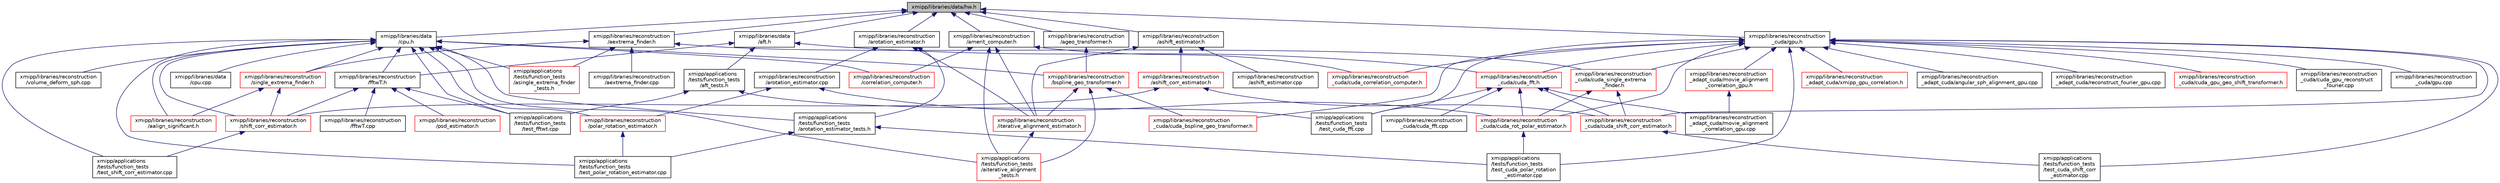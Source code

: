 digraph "xmipp/libraries/data/hw.h"
{
  edge [fontname="Helvetica",fontsize="10",labelfontname="Helvetica",labelfontsize="10"];
  node [fontname="Helvetica",fontsize="10",shape=record];
  Node3 [label="xmipp/libraries/data/hw.h",height=0.2,width=0.4,color="black", fillcolor="grey75", style="filled", fontcolor="black"];
  Node3 -> Node4 [dir="back",color="midnightblue",fontsize="10",style="solid",fontname="Helvetica"];
  Node4 [label="xmipp/libraries/data\l/aft.h",height=0.2,width=0.4,color="black", fillcolor="white", style="filled",URL="$aft_8h.html"];
  Node4 -> Node5 [dir="back",color="midnightblue",fontsize="10",style="solid",fontname="Helvetica"];
  Node5 [label="xmipp/applications\l/tests/function_tests\l/aft_tests.h",height=0.2,width=0.4,color="black", fillcolor="white", style="filled",URL="$aft__tests_8h.html"];
  Node5 -> Node6 [dir="back",color="midnightblue",fontsize="10",style="solid",fontname="Helvetica"];
  Node6 [label="xmipp/applications\l/tests/function_tests\l/test_cuda_fft.cpp",height=0.2,width=0.4,color="black", fillcolor="white", style="filled",URL="$test__cuda__fft_8cpp.html"];
  Node5 -> Node7 [dir="back",color="midnightblue",fontsize="10",style="solid",fontname="Helvetica"];
  Node7 [label="xmipp/applications\l/tests/function_tests\l/test_fftwt.cpp",height=0.2,width=0.4,color="black", fillcolor="white", style="filled",URL="$test__fftwt_8cpp.html"];
  Node4 -> Node8 [dir="back",color="midnightblue",fontsize="10",style="solid",fontname="Helvetica"];
  Node8 [label="xmipp/libraries/reconstruction\l/fftwT.h",height=0.2,width=0.4,color="black", fillcolor="white", style="filled",URL="$fftwT_8h.html"];
  Node8 -> Node7 [dir="back",color="midnightblue",fontsize="10",style="solid",fontname="Helvetica"];
  Node8 -> Node9 [dir="back",color="midnightblue",fontsize="10",style="solid",fontname="Helvetica"];
  Node9 [label="xmipp/libraries/reconstruction\l/fftwT.cpp",height=0.2,width=0.4,color="black", fillcolor="white", style="filled",URL="$fftwT_8cpp.html"];
  Node8 -> Node10 [dir="back",color="midnightblue",fontsize="10",style="solid",fontname="Helvetica"];
  Node10 [label="xmipp/libraries/reconstruction\l/psd_estimator.h",height=0.2,width=0.4,color="red", fillcolor="white", style="filled",URL="$psd__estimator_8h.html"];
  Node8 -> Node14 [dir="back",color="midnightblue",fontsize="10",style="solid",fontname="Helvetica"];
  Node14 [label="xmipp/libraries/reconstruction\l/shift_corr_estimator.h",height=0.2,width=0.4,color="red", fillcolor="white", style="filled",URL="$shift__corr__estimator_8h.html"];
  Node14 -> Node16 [dir="back",color="midnightblue",fontsize="10",style="solid",fontname="Helvetica"];
  Node16 [label="xmipp/applications\l/tests/function_tests\l/test_shift_corr_estimator.cpp",height=0.2,width=0.4,color="black", fillcolor="white", style="filled",URL="$test__shift__corr__estimator_8cpp.html"];
  Node4 -> Node18 [dir="back",color="midnightblue",fontsize="10",style="solid",fontname="Helvetica"];
  Node18 [label="xmipp/libraries/reconstruction\l_cuda/cuda_fft.h",height=0.2,width=0.4,color="red", fillcolor="white", style="filled",URL="$cuda__fft_8h.html"];
  Node18 -> Node6 [dir="back",color="midnightblue",fontsize="10",style="solid",fontname="Helvetica"];
  Node18 -> Node19 [dir="back",color="midnightblue",fontsize="10",style="solid",fontname="Helvetica"];
  Node19 [label="xmipp/libraries/reconstruction\l_adapt_cuda/movie_alignment\l_correlation_gpu.cpp",height=0.2,width=0.4,color="black", fillcolor="white", style="filled",URL="$movie__alignment__correlation__gpu_8cpp.html"];
  Node18 -> Node20 [dir="back",color="midnightblue",fontsize="10",style="solid",fontname="Helvetica"];
  Node20 [label="xmipp/libraries/reconstruction\l_cuda/cuda_fft.cpp",height=0.2,width=0.4,color="black", fillcolor="white", style="filled",URL="$cuda__fft_8cpp.html"];
  Node18 -> Node21 [dir="back",color="midnightblue",fontsize="10",style="solid",fontname="Helvetica"];
  Node21 [label="xmipp/libraries/reconstruction\l_cuda/cuda_rot_polar_estimator.h",height=0.2,width=0.4,color="red", fillcolor="white", style="filled",URL="$cuda__rot__polar__estimator_8h.html"];
  Node21 -> Node23 [dir="back",color="midnightblue",fontsize="10",style="solid",fontname="Helvetica"];
  Node23 [label="xmipp/applications\l/tests/function_tests\l/test_cuda_polar_rotation\l_estimator.cpp",height=0.2,width=0.4,color="black", fillcolor="white", style="filled",URL="$test__cuda__polar__rotation__estimator_8cpp.html"];
  Node18 -> Node28 [dir="back",color="midnightblue",fontsize="10",style="solid",fontname="Helvetica"];
  Node28 [label="xmipp/libraries/reconstruction\l_cuda/cuda_shift_corr_estimator.h",height=0.2,width=0.4,color="red", fillcolor="white", style="filled",URL="$cuda__shift__corr__estimator_8h.html"];
  Node28 -> Node29 [dir="back",color="midnightblue",fontsize="10",style="solid",fontname="Helvetica"];
  Node29 [label="xmipp/applications\l/tests/function_tests\l/test_cuda_shift_corr\l_estimator.cpp",height=0.2,width=0.4,color="black", fillcolor="white", style="filled",URL="$test__cuda__shift__corr__estimator_8cpp.html"];
  Node3 -> Node37 [dir="back",color="midnightblue",fontsize="10",style="solid",fontname="Helvetica"];
  Node37 [label="xmipp/libraries/data\l/cpu.h",height=0.2,width=0.4,color="black", fillcolor="white", style="filled",URL="$cpu_8h.html"];
  Node37 -> Node38 [dir="back",color="midnightblue",fontsize="10",style="solid",fontname="Helvetica"];
  Node38 [label="xmipp/applications\l/tests/function_tests\l/aiterative_alignment\l_tests.h",height=0.2,width=0.4,color="red", fillcolor="white", style="filled",URL="$aiterative__alignment__tests_8h.html"];
  Node37 -> Node39 [dir="back",color="midnightblue",fontsize="10",style="solid",fontname="Helvetica"];
  Node39 [label="xmipp/applications\l/tests/function_tests\l/arotation_estimator_tests.h",height=0.2,width=0.4,color="black", fillcolor="white", style="filled",URL="$arotation__estimator__tests_8h.html"];
  Node39 -> Node23 [dir="back",color="midnightblue",fontsize="10",style="solid",fontname="Helvetica"];
  Node39 -> Node40 [dir="back",color="midnightblue",fontsize="10",style="solid",fontname="Helvetica"];
  Node40 [label="xmipp/applications\l/tests/function_tests\l/test_polar_rotation_estimator.cpp",height=0.2,width=0.4,color="black", fillcolor="white", style="filled",URL="$test__polar__rotation__estimator_8cpp.html"];
  Node37 -> Node41 [dir="back",color="midnightblue",fontsize="10",style="solid",fontname="Helvetica"];
  Node41 [label="xmipp/applications\l/tests/function_tests\l/asingle_extrema_finder\l_tests.h",height=0.2,width=0.4,color="red", fillcolor="white", style="filled",URL="$asingle__extrema__finder__tests_8h.html"];
  Node37 -> Node7 [dir="back",color="midnightblue",fontsize="10",style="solid",fontname="Helvetica"];
  Node37 -> Node40 [dir="back",color="midnightblue",fontsize="10",style="solid",fontname="Helvetica"];
  Node37 -> Node16 [dir="back",color="midnightblue",fontsize="10",style="solid",fontname="Helvetica"];
  Node37 -> Node44 [dir="back",color="midnightblue",fontsize="10",style="solid",fontname="Helvetica"];
  Node44 [label="xmipp/libraries/data\l/cpu.cpp",height=0.2,width=0.4,color="black", fillcolor="white", style="filled",URL="$cpu_8cpp.html"];
  Node37 -> Node45 [dir="back",color="midnightblue",fontsize="10",style="solid",fontname="Helvetica"];
  Node45 [label="xmipp/libraries/reconstruction\l/aalign_significant.h",height=0.2,width=0.4,color="red", fillcolor="white", style="filled",URL="$aalign__significant_8h.html"];
  Node37 -> Node47 [dir="back",color="midnightblue",fontsize="10",style="solid",fontname="Helvetica"];
  Node47 [label="xmipp/libraries/reconstruction\l/bspline_geo_transformer.h",height=0.2,width=0.4,color="red", fillcolor="white", style="filled",URL="$bspline__geo__transformer_8h.html"];
  Node47 -> Node38 [dir="back",color="midnightblue",fontsize="10",style="solid",fontname="Helvetica"];
  Node47 -> Node49 [dir="back",color="midnightblue",fontsize="10",style="solid",fontname="Helvetica"];
  Node49 [label="xmipp/libraries/reconstruction\l/iterative_alignment_estimator.h",height=0.2,width=0.4,color="red", fillcolor="white", style="filled",URL="$iterative__alignment__estimator_8h.html"];
  Node49 -> Node38 [dir="back",color="midnightblue",fontsize="10",style="solid",fontname="Helvetica"];
  Node47 -> Node51 [dir="back",color="midnightblue",fontsize="10",style="solid",fontname="Helvetica"];
  Node51 [label="xmipp/libraries/reconstruction\l_cuda/cuda_bspline_geo_transformer.h",height=0.2,width=0.4,color="red", fillcolor="white", style="filled",URL="$cuda__bspline__geo__transformer_8h.html"];
  Node37 -> Node53 [dir="back",color="midnightblue",fontsize="10",style="solid",fontname="Helvetica"];
  Node53 [label="xmipp/libraries/reconstruction\l/correlation_computer.h",height=0.2,width=0.4,color="red", fillcolor="white", style="filled",URL="$correlation__computer_8h.html"];
  Node37 -> Node8 [dir="back",color="midnightblue",fontsize="10",style="solid",fontname="Helvetica"];
  Node37 -> Node55 [dir="back",color="midnightblue",fontsize="10",style="solid",fontname="Helvetica"];
  Node55 [label="xmipp/libraries/reconstruction\l/polar_rotation_estimator.h",height=0.2,width=0.4,color="red", fillcolor="white", style="filled",URL="$polar__rotation__estimator_8h.html"];
  Node55 -> Node40 [dir="back",color="midnightblue",fontsize="10",style="solid",fontname="Helvetica"];
  Node37 -> Node14 [dir="back",color="midnightblue",fontsize="10",style="solid",fontname="Helvetica"];
  Node37 -> Node57 [dir="back",color="midnightblue",fontsize="10",style="solid",fontname="Helvetica"];
  Node57 [label="xmipp/libraries/reconstruction\l/single_extrema_finder.h",height=0.2,width=0.4,color="red", fillcolor="white", style="filled",URL="$single__extrema__finder_8h.html"];
  Node57 -> Node45 [dir="back",color="midnightblue",fontsize="10",style="solid",fontname="Helvetica"];
  Node57 -> Node14 [dir="back",color="midnightblue",fontsize="10",style="solid",fontname="Helvetica"];
  Node37 -> Node59 [dir="back",color="midnightblue",fontsize="10",style="solid",fontname="Helvetica"];
  Node59 [label="xmipp/libraries/reconstruction\l/volume_deform_sph.cpp",height=0.2,width=0.4,color="black", fillcolor="white", style="filled",URL="$volume__deform__sph_8cpp.html"];
  Node3 -> Node60 [dir="back",color="midnightblue",fontsize="10",style="solid",fontname="Helvetica"];
  Node60 [label="xmipp/libraries/reconstruction\l/aextrema_finder.h",height=0.2,width=0.4,color="black", fillcolor="white", style="filled",URL="$aextrema__finder_8h.html"];
  Node60 -> Node41 [dir="back",color="midnightblue",fontsize="10",style="solid",fontname="Helvetica"];
  Node60 -> Node61 [dir="back",color="midnightblue",fontsize="10",style="solid",fontname="Helvetica"];
  Node61 [label="xmipp/libraries/reconstruction\l/aextrema_finder.cpp",height=0.2,width=0.4,color="black", fillcolor="white", style="filled",URL="$aextrema__finder_8cpp.html"];
  Node60 -> Node57 [dir="back",color="midnightblue",fontsize="10",style="solid",fontname="Helvetica"];
  Node60 -> Node62 [dir="back",color="midnightblue",fontsize="10",style="solid",fontname="Helvetica"];
  Node62 [label="xmipp/libraries/reconstruction\l_cuda/cuda_single_extrema\l_finder.h",height=0.2,width=0.4,color="red", fillcolor="white", style="filled",URL="$cuda__single__extrema__finder_8h.html"];
  Node62 -> Node21 [dir="back",color="midnightblue",fontsize="10",style="solid",fontname="Helvetica"];
  Node62 -> Node28 [dir="back",color="midnightblue",fontsize="10",style="solid",fontname="Helvetica"];
  Node3 -> Node64 [dir="back",color="midnightblue",fontsize="10",style="solid",fontname="Helvetica"];
  Node64 [label="xmipp/libraries/reconstruction\l/ageo_transformer.h",height=0.2,width=0.4,color="black", fillcolor="white", style="filled",URL="$ageo__transformer_8h.html"];
  Node64 -> Node47 [dir="back",color="midnightblue",fontsize="10",style="solid",fontname="Helvetica"];
  Node3 -> Node65 [dir="back",color="midnightblue",fontsize="10",style="solid",fontname="Helvetica"];
  Node65 [label="xmipp/libraries/reconstruction\l/amerit_computer.h",height=0.2,width=0.4,color="black", fillcolor="white", style="filled",URL="$amerit__computer_8h.html"];
  Node65 -> Node38 [dir="back",color="midnightblue",fontsize="10",style="solid",fontname="Helvetica"];
  Node65 -> Node53 [dir="back",color="midnightblue",fontsize="10",style="solid",fontname="Helvetica"];
  Node65 -> Node49 [dir="back",color="midnightblue",fontsize="10",style="solid",fontname="Helvetica"];
  Node65 -> Node66 [dir="back",color="midnightblue",fontsize="10",style="solid",fontname="Helvetica"];
  Node66 [label="xmipp/libraries/reconstruction\l_cuda/cuda_correlation_computer.h",height=0.2,width=0.4,color="red", fillcolor="white", style="filled",URL="$cuda__correlation__computer_8h.html"];
  Node3 -> Node68 [dir="back",color="midnightblue",fontsize="10",style="solid",fontname="Helvetica"];
  Node68 [label="xmipp/libraries/reconstruction\l/arotation_estimator.h",height=0.2,width=0.4,color="black", fillcolor="white", style="filled",URL="$arotation__estimator_8h.html"];
  Node68 -> Node39 [dir="back",color="midnightblue",fontsize="10",style="solid",fontname="Helvetica"];
  Node68 -> Node69 [dir="back",color="midnightblue",fontsize="10",style="solid",fontname="Helvetica"];
  Node69 [label="xmipp/libraries/reconstruction\l/arotation_estimator.cpp",height=0.2,width=0.4,color="black", fillcolor="white", style="filled",URL="$arotation__estimator_8cpp.html"];
  Node69 -> Node55 [dir="back",color="midnightblue",fontsize="10",style="solid",fontname="Helvetica"];
  Node69 -> Node21 [dir="back",color="midnightblue",fontsize="10",style="solid",fontname="Helvetica"];
  Node68 -> Node49 [dir="back",color="midnightblue",fontsize="10",style="solid",fontname="Helvetica"];
  Node3 -> Node70 [dir="back",color="midnightblue",fontsize="10",style="solid",fontname="Helvetica"];
  Node70 [label="xmipp/libraries/reconstruction\l/ashift_estimator.h",height=0.2,width=0.4,color="black", fillcolor="white", style="filled",URL="$ashift__estimator_8h.html"];
  Node70 -> Node71 [dir="back",color="midnightblue",fontsize="10",style="solid",fontname="Helvetica"];
  Node71 [label="xmipp/libraries/reconstruction\l/ashift_corr_estimator.h",height=0.2,width=0.4,color="red", fillcolor="white", style="filled",URL="$ashift__corr__estimator_8h.html"];
  Node71 -> Node14 [dir="back",color="midnightblue",fontsize="10",style="solid",fontname="Helvetica"];
  Node71 -> Node28 [dir="back",color="midnightblue",fontsize="10",style="solid",fontname="Helvetica"];
  Node70 -> Node75 [dir="back",color="midnightblue",fontsize="10",style="solid",fontname="Helvetica"];
  Node75 [label="xmipp/libraries/reconstruction\l/ashift_estimator.cpp",height=0.2,width=0.4,color="black", fillcolor="white", style="filled",URL="$ashift__estimator_8cpp.html"];
  Node70 -> Node49 [dir="back",color="midnightblue",fontsize="10",style="solid",fontname="Helvetica"];
  Node3 -> Node76 [dir="back",color="midnightblue",fontsize="10",style="solid",fontname="Helvetica"];
  Node76 [label="xmipp/libraries/reconstruction\l_cuda/gpu.h",height=0.2,width=0.4,color="black", fillcolor="white", style="filled",URL="$gpu_8h.html"];
  Node76 -> Node77 [dir="back",color="midnightblue",fontsize="10",style="solid",fontname="Helvetica"];
  Node77 [label="xmipp/libraries/reconstruction\l_adapt_cuda/xmipp_gpu_correlation.h",height=0.2,width=0.4,color="red", fillcolor="white", style="filled",URL="$xmipp__gpu__correlation_8h.html"];
  Node76 -> Node6 [dir="back",color="midnightblue",fontsize="10",style="solid",fontname="Helvetica"];
  Node76 -> Node23 [dir="back",color="midnightblue",fontsize="10",style="solid",fontname="Helvetica"];
  Node76 -> Node29 [dir="back",color="midnightblue",fontsize="10",style="solid",fontname="Helvetica"];
  Node76 -> Node80 [dir="back",color="midnightblue",fontsize="10",style="solid",fontname="Helvetica"];
  Node80 [label="xmipp/libraries/reconstruction\l_adapt_cuda/angular_sph_alignment_gpu.cpp",height=0.2,width=0.4,color="black", fillcolor="white", style="filled",URL="$angular__sph__alignment__gpu_8cpp.html"];
  Node76 -> Node81 [dir="back",color="midnightblue",fontsize="10",style="solid",fontname="Helvetica"];
  Node81 [label="xmipp/libraries/reconstruction\l_adapt_cuda/movie_alignment\l_correlation_gpu.h",height=0.2,width=0.4,color="red", fillcolor="white", style="filled",URL="$movie__alignment__correlation__gpu_8h.html"];
  Node81 -> Node19 [dir="back",color="midnightblue",fontsize="10",style="solid",fontname="Helvetica"];
  Node76 -> Node83 [dir="back",color="midnightblue",fontsize="10",style="solid",fontname="Helvetica"];
  Node83 [label="xmipp/libraries/reconstruction\l_adapt_cuda/reconstruct_fourier_gpu.cpp",height=0.2,width=0.4,color="black", fillcolor="white", style="filled",URL="$reconstruct__fourier__gpu_8cpp.html"];
  Node76 -> Node51 [dir="back",color="midnightblue",fontsize="10",style="solid",fontname="Helvetica"];
  Node76 -> Node66 [dir="back",color="midnightblue",fontsize="10",style="solid",fontname="Helvetica"];
  Node76 -> Node18 [dir="back",color="midnightblue",fontsize="10",style="solid",fontname="Helvetica"];
  Node76 -> Node84 [dir="back",color="midnightblue",fontsize="10",style="solid",fontname="Helvetica"];
  Node84 [label="xmipp/libraries/reconstruction\l_cuda/cuda_gpu_geo_shift_transformer.h",height=0.2,width=0.4,color="red", fillcolor="white", style="filled",URL="$cuda__gpu__geo__shift__transformer_8h.html"];
  Node76 -> Node86 [dir="back",color="midnightblue",fontsize="10",style="solid",fontname="Helvetica"];
  Node86 [label="xmipp/libraries/reconstruction\l_cuda/cuda_gpu_reconstruct\l_fourier.cpp",height=0.2,width=0.4,color="black", fillcolor="white", style="filled",URL="$cuda__gpu__reconstruct__fourier_8cpp.html"];
  Node76 -> Node21 [dir="back",color="midnightblue",fontsize="10",style="solid",fontname="Helvetica"];
  Node76 -> Node62 [dir="back",color="midnightblue",fontsize="10",style="solid",fontname="Helvetica"];
  Node76 -> Node28 [dir="back",color="midnightblue",fontsize="10",style="solid",fontname="Helvetica"];
  Node76 -> Node87 [dir="back",color="midnightblue",fontsize="10",style="solid",fontname="Helvetica"];
  Node87 [label="xmipp/libraries/reconstruction\l_cuda/gpu.cpp",height=0.2,width=0.4,color="black", fillcolor="white", style="filled",URL="$gpu_8cpp.html"];
}
